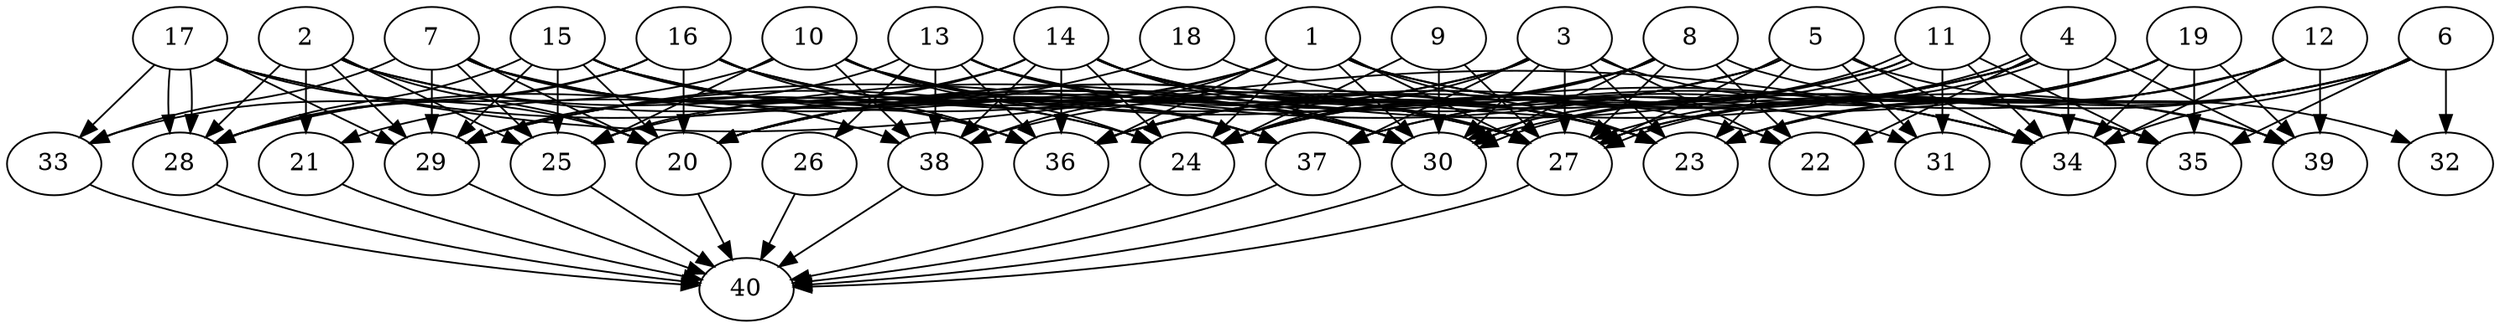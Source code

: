 // DAG automatically generated by daggen at Thu Oct  3 14:06:49 2019
// ./daggen --dot -n 40 --ccr 0.3 --fat 0.9 --regular 0.5 --density 0.7 --mindata 5242880 --maxdata 52428800 
digraph G {
  1 [size="130143573", alpha="0.06", expect_size="39043072"] 
  1 -> 20 [size ="39043072"]
  1 -> 23 [size ="39043072"]
  1 -> 24 [size ="39043072"]
  1 -> 27 [size ="39043072"]
  1 -> 29 [size ="39043072"]
  1 -> 30 [size ="39043072"]
  1 -> 35 [size ="39043072"]
  1 -> 36 [size ="39043072"]
  1 -> 38 [size ="39043072"]
  1 -> 39 [size ="39043072"]
  2 [size="108905813", alpha="0.15", expect_size="32671744"] 
  2 -> 20 [size ="32671744"]
  2 -> 21 [size ="32671744"]
  2 -> 24 [size ="32671744"]
  2 -> 25 [size ="32671744"]
  2 -> 28 [size ="32671744"]
  2 -> 29 [size ="32671744"]
  2 -> 30 [size ="32671744"]
  3 [size="95074987", alpha="0.14", expect_size="28522496"] 
  3 -> 20 [size ="28522496"]
  3 -> 22 [size ="28522496"]
  3 -> 23 [size ="28522496"]
  3 -> 24 [size ="28522496"]
  3 -> 27 [size ="28522496"]
  3 -> 29 [size ="28522496"]
  3 -> 30 [size ="28522496"]
  3 -> 35 [size ="28522496"]
  3 -> 37 [size ="28522496"]
  4 [size="142004907", alpha="0.05", expect_size="42601472"] 
  4 -> 20 [size ="42601472"]
  4 -> 22 [size ="42601472"]
  4 -> 24 [size ="42601472"]
  4 -> 27 [size ="42601472"]
  4 -> 27 [size ="42601472"]
  4 -> 34 [size ="42601472"]
  4 -> 36 [size ="42601472"]
  4 -> 39 [size ="42601472"]
  5 [size="108731733", alpha="0.05", expect_size="32619520"] 
  5 -> 20 [size ="32619520"]
  5 -> 23 [size ="32619520"]
  5 -> 27 [size ="32619520"]
  5 -> 29 [size ="32619520"]
  5 -> 31 [size ="32619520"]
  5 -> 32 [size ="32619520"]
  5 -> 34 [size ="32619520"]
  5 -> 38 [size ="32619520"]
  6 [size="31327573", alpha="0.14", expect_size="9398272"] 
  6 -> 23 [size ="9398272"]
  6 -> 27 [size ="9398272"]
  6 -> 30 [size ="9398272"]
  6 -> 32 [size ="9398272"]
  6 -> 34 [size ="9398272"]
  6 -> 35 [size ="9398272"]
  7 [size="56009387", alpha="0.06", expect_size="16802816"] 
  7 -> 20 [size ="16802816"]
  7 -> 24 [size ="16802816"]
  7 -> 25 [size ="16802816"]
  7 -> 27 [size ="16802816"]
  7 -> 29 [size ="16802816"]
  7 -> 33 [size ="16802816"]
  7 -> 36 [size ="16802816"]
  7 -> 38 [size ="16802816"]
  8 [size="142486187", alpha="0.02", expect_size="42745856"] 
  8 -> 20 [size ="42745856"]
  8 -> 22 [size ="42745856"]
  8 -> 24 [size ="42745856"]
  8 -> 27 [size ="42745856"]
  8 -> 30 [size ="42745856"]
  8 -> 36 [size ="42745856"]
  8 -> 39 [size ="42745856"]
  9 [size="18657280", alpha="0.01", expect_size="5597184"] 
  9 -> 24 [size ="5597184"]
  9 -> 27 [size ="5597184"]
  9 -> 30 [size ="5597184"]
  10 [size="78243840", alpha="0.06", expect_size="23473152"] 
  10 -> 24 [size ="23473152"]
  10 -> 25 [size ="23473152"]
  10 -> 28 [size ="23473152"]
  10 -> 30 [size ="23473152"]
  10 -> 34 [size ="23473152"]
  10 -> 37 [size ="23473152"]
  10 -> 38 [size ="23473152"]
  11 [size="154173440", alpha="0.15", expect_size="46252032"] 
  11 -> 24 [size ="46252032"]
  11 -> 25 [size ="46252032"]
  11 -> 30 [size ="46252032"]
  11 -> 30 [size ="46252032"]
  11 -> 31 [size ="46252032"]
  11 -> 34 [size ="46252032"]
  11 -> 35 [size ="46252032"]
  12 [size="45076480", alpha="0.15", expect_size="13522944"] 
  12 -> 23 [size ="13522944"]
  12 -> 27 [size ="13522944"]
  12 -> 34 [size ="13522944"]
  12 -> 37 [size ="13522944"]
  12 -> 39 [size ="13522944"]
  13 [size="163437227", alpha="0.00", expect_size="49031168"] 
  13 -> 23 [size ="49031168"]
  13 -> 26 [size ="49031168"]
  13 -> 29 [size ="49031168"]
  13 -> 30 [size ="49031168"]
  13 -> 34 [size ="49031168"]
  13 -> 36 [size ="49031168"]
  13 -> 38 [size ="49031168"]
  14 [size="112875520", alpha="0.00", expect_size="33862656"] 
  14 -> 21 [size ="33862656"]
  14 -> 22 [size ="33862656"]
  14 -> 23 [size ="33862656"]
  14 -> 24 [size ="33862656"]
  14 -> 25 [size ="33862656"]
  14 -> 27 [size ="33862656"]
  14 -> 30 [size ="33862656"]
  14 -> 31 [size ="33862656"]
  14 -> 36 [size ="33862656"]
  14 -> 38 [size ="33862656"]
  15 [size="154142720", alpha="0.05", expect_size="46242816"] 
  15 -> 20 [size ="46242816"]
  15 -> 23 [size ="46242816"]
  15 -> 25 [size ="46242816"]
  15 -> 28 [size ="46242816"]
  15 -> 29 [size ="46242816"]
  15 -> 30 [size ="46242816"]
  15 -> 36 [size ="46242816"]
  15 -> 37 [size ="46242816"]
  16 [size="35867307", alpha="0.19", expect_size="10760192"] 
  16 -> 20 [size ="10760192"]
  16 -> 23 [size ="10760192"]
  16 -> 27 [size ="10760192"]
  16 -> 28 [size ="10760192"]
  16 -> 33 [size ="10760192"]
  16 -> 36 [size ="10760192"]
  16 -> 37 [size ="10760192"]
  17 [size="146964480", alpha="0.10", expect_size="44089344"] 
  17 -> 20 [size ="44089344"]
  17 -> 27 [size ="44089344"]
  17 -> 28 [size ="44089344"]
  17 -> 28 [size ="44089344"]
  17 -> 29 [size ="44089344"]
  17 -> 33 [size ="44089344"]
  17 -> 34 [size ="44089344"]
  18 [size="32942080", alpha="0.06", expect_size="9882624"] 
  18 -> 28 [size ="9882624"]
  18 -> 35 [size ="9882624"]
  19 [size="49544533", alpha="0.01", expect_size="14863360"] 
  19 -> 23 [size ="14863360"]
  19 -> 34 [size ="14863360"]
  19 -> 35 [size ="14863360"]
  19 -> 36 [size ="14863360"]
  19 -> 37 [size ="14863360"]
  19 -> 39 [size ="14863360"]
  20 [size="53712213", alpha="0.02", expect_size="16113664"] 
  20 -> 40 [size ="16113664"]
  21 [size="97150293", alpha="0.16", expect_size="29145088"] 
  21 -> 40 [size ="29145088"]
  22 [size="55115093", alpha="0.02", expect_size="16534528"] 
  23 [size="172465493", alpha="0.18", expect_size="51739648"] 
  24 [size="173858133", alpha="0.10", expect_size="52157440"] 
  24 -> 40 [size ="52157440"]
  25 [size="17790293", alpha="0.13", expect_size="5337088"] 
  25 -> 40 [size ="5337088"]
  26 [size="58422613", alpha="0.19", expect_size="17526784"] 
  26 -> 40 [size ="17526784"]
  27 [size="50534400", alpha="0.09", expect_size="15160320"] 
  27 -> 40 [size ="15160320"]
  28 [size="131287040", alpha="0.15", expect_size="39386112"] 
  28 -> 40 [size ="39386112"]
  29 [size="17636693", alpha="0.01", expect_size="5291008"] 
  29 -> 40 [size ="5291008"]
  30 [size="28026880", alpha="0.15", expect_size="8408064"] 
  30 -> 40 [size ="8408064"]
  31 [size="39874560", alpha="0.06", expect_size="11962368"] 
  32 [size="165847040", alpha="0.01", expect_size="49754112"] 
  33 [size="25518080", alpha="0.14", expect_size="7655424"] 
  33 -> 40 [size ="7655424"]
  34 [size="168345600", alpha="0.20", expect_size="50503680"] 
  35 [size="89719467", alpha="0.02", expect_size="26915840"] 
  36 [size="38178133", alpha="0.08", expect_size="11453440"] 
  37 [size="27583147", alpha="0.09", expect_size="8274944"] 
  37 -> 40 [size ="8274944"]
  38 [size="96460800", alpha="0.13", expect_size="28938240"] 
  38 -> 40 [size ="28938240"]
  39 [size="55255040", alpha="0.01", expect_size="16576512"] 
  40 [size="62436693", alpha="0.13", expect_size="18731008"] 
}
